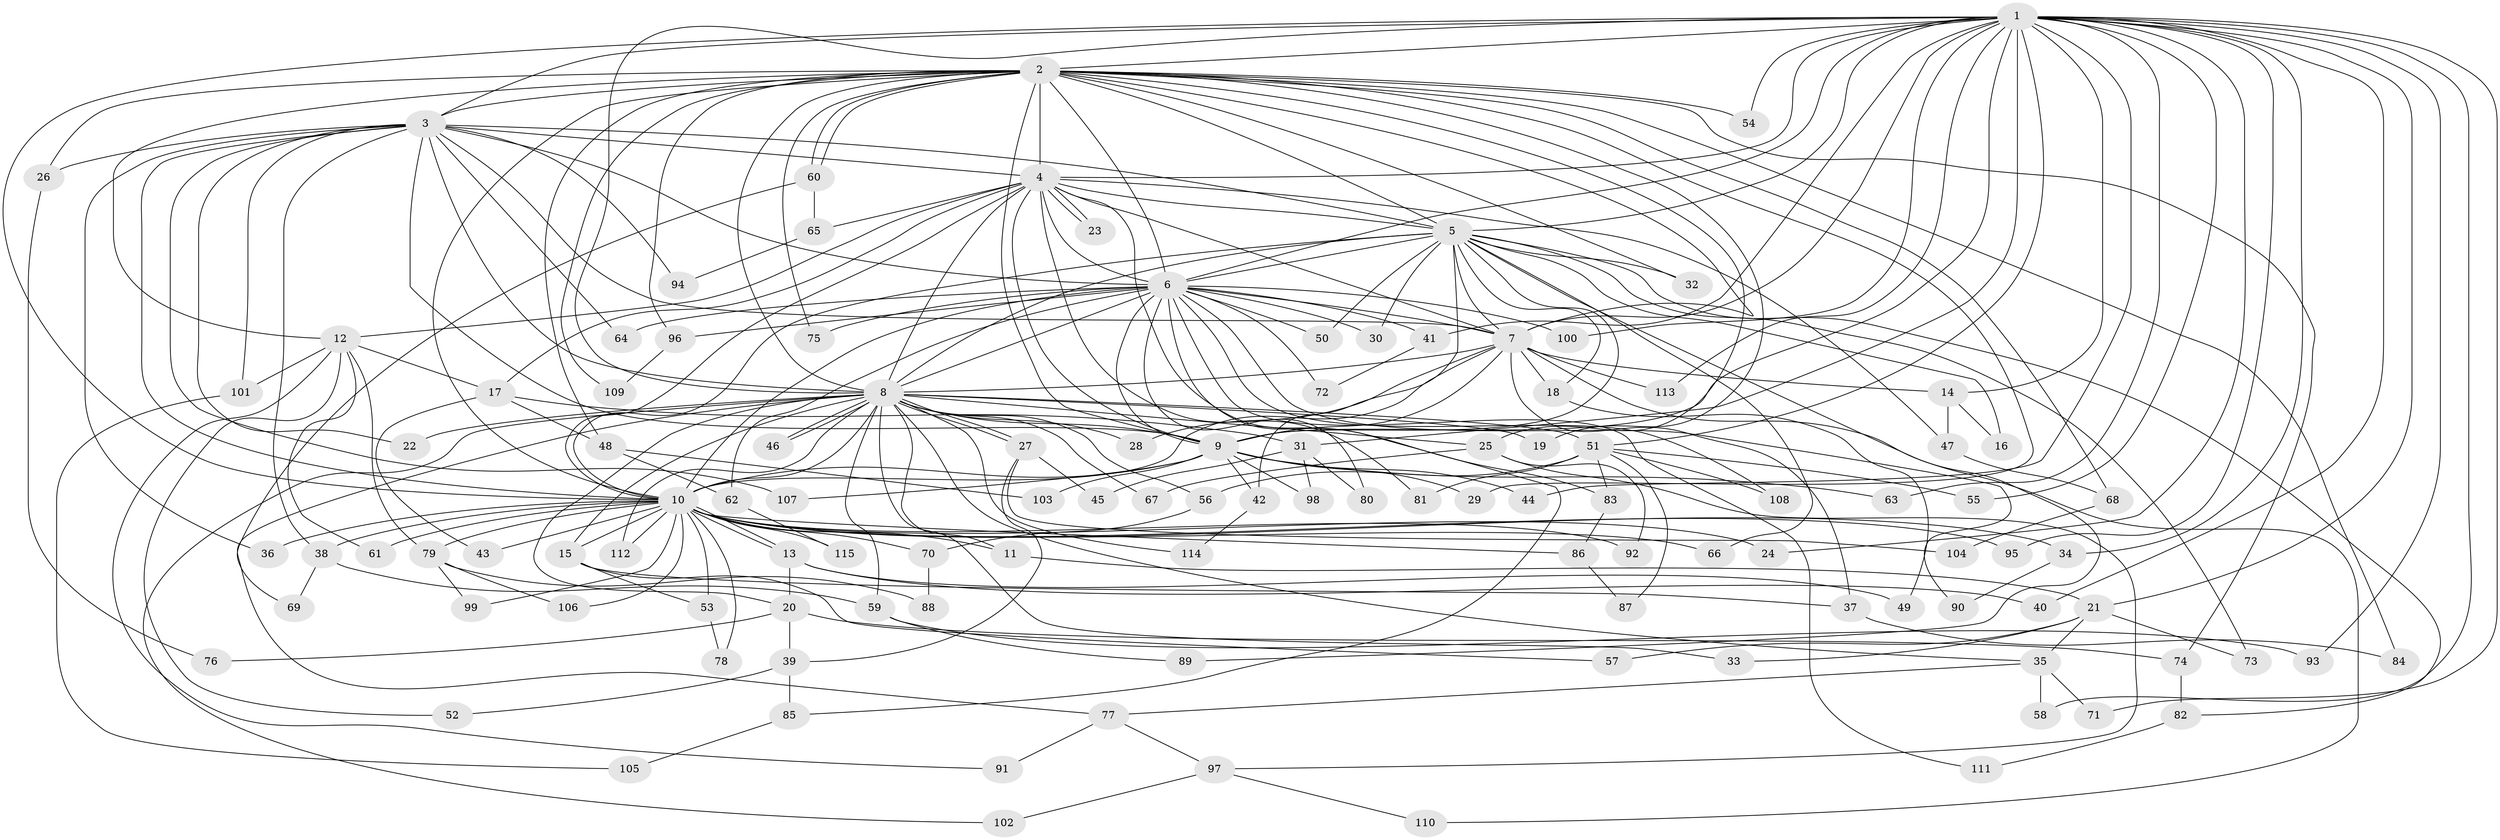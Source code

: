 // coarse degree distribution, {19: 0.029411764705882353, 14: 0.029411764705882353, 21: 0.029411764705882353, 10: 0.029411764705882353, 18: 0.029411764705882353, 7: 0.08823529411764706, 4: 0.11764705882352941, 3: 0.11764705882352941, 2: 0.4117647058823529, 6: 0.029411764705882353, 1: 0.058823529411764705, 5: 0.029411764705882353}
// Generated by graph-tools (version 1.1) at 2025/17/03/04/25 18:17:52]
// undirected, 115 vertices, 255 edges
graph export_dot {
graph [start="1"]
  node [color=gray90,style=filled];
  1;
  2;
  3;
  4;
  5;
  6;
  7;
  8;
  9;
  10;
  11;
  12;
  13;
  14;
  15;
  16;
  17;
  18;
  19;
  20;
  21;
  22;
  23;
  24;
  25;
  26;
  27;
  28;
  29;
  30;
  31;
  32;
  33;
  34;
  35;
  36;
  37;
  38;
  39;
  40;
  41;
  42;
  43;
  44;
  45;
  46;
  47;
  48;
  49;
  50;
  51;
  52;
  53;
  54;
  55;
  56;
  57;
  58;
  59;
  60;
  61;
  62;
  63;
  64;
  65;
  66;
  67;
  68;
  69;
  70;
  71;
  72;
  73;
  74;
  75;
  76;
  77;
  78;
  79;
  80;
  81;
  82;
  83;
  84;
  85;
  86;
  87;
  88;
  89;
  90;
  91;
  92;
  93;
  94;
  95;
  96;
  97;
  98;
  99;
  100;
  101;
  102;
  103;
  104;
  105;
  106;
  107;
  108;
  109;
  110;
  111;
  112;
  113;
  114;
  115;
  1 -- 2;
  1 -- 3;
  1 -- 4;
  1 -- 5;
  1 -- 6;
  1 -- 7;
  1 -- 8;
  1 -- 9;
  1 -- 10;
  1 -- 14;
  1 -- 21;
  1 -- 24;
  1 -- 31;
  1 -- 34;
  1 -- 40;
  1 -- 41;
  1 -- 44;
  1 -- 51;
  1 -- 54;
  1 -- 55;
  1 -- 58;
  1 -- 63;
  1 -- 71;
  1 -- 93;
  1 -- 95;
  1 -- 100;
  1 -- 113;
  2 -- 3;
  2 -- 4;
  2 -- 5;
  2 -- 6;
  2 -- 7;
  2 -- 8;
  2 -- 9;
  2 -- 10;
  2 -- 12;
  2 -- 19;
  2 -- 25;
  2 -- 26;
  2 -- 29;
  2 -- 32;
  2 -- 48;
  2 -- 54;
  2 -- 60;
  2 -- 60;
  2 -- 68;
  2 -- 74;
  2 -- 75;
  2 -- 84;
  2 -- 96;
  2 -- 109;
  3 -- 4;
  3 -- 5;
  3 -- 6;
  3 -- 7;
  3 -- 8;
  3 -- 9;
  3 -- 10;
  3 -- 22;
  3 -- 26;
  3 -- 36;
  3 -- 38;
  3 -- 64;
  3 -- 94;
  3 -- 101;
  3 -- 107;
  4 -- 5;
  4 -- 6;
  4 -- 7;
  4 -- 8;
  4 -- 9;
  4 -- 10;
  4 -- 12;
  4 -- 17;
  4 -- 23;
  4 -- 23;
  4 -- 47;
  4 -- 65;
  4 -- 81;
  4 -- 83;
  5 -- 6;
  5 -- 7;
  5 -- 8;
  5 -- 9;
  5 -- 10;
  5 -- 16;
  5 -- 18;
  5 -- 30;
  5 -- 32;
  5 -- 42;
  5 -- 50;
  5 -- 66;
  5 -- 73;
  5 -- 82;
  5 -- 89;
  6 -- 7;
  6 -- 8;
  6 -- 9;
  6 -- 10;
  6 -- 30;
  6 -- 41;
  6 -- 50;
  6 -- 62;
  6 -- 64;
  6 -- 72;
  6 -- 75;
  6 -- 80;
  6 -- 85;
  6 -- 90;
  6 -- 96;
  6 -- 100;
  6 -- 108;
  6 -- 111;
  7 -- 8;
  7 -- 9;
  7 -- 10;
  7 -- 14;
  7 -- 18;
  7 -- 28;
  7 -- 37;
  7 -- 110;
  7 -- 113;
  8 -- 9;
  8 -- 10;
  8 -- 11;
  8 -- 15;
  8 -- 19;
  8 -- 20;
  8 -- 22;
  8 -- 25;
  8 -- 27;
  8 -- 27;
  8 -- 28;
  8 -- 33;
  8 -- 35;
  8 -- 46;
  8 -- 46;
  8 -- 51;
  8 -- 56;
  8 -- 59;
  8 -- 67;
  8 -- 77;
  8 -- 102;
  8 -- 112;
  8 -- 114;
  9 -- 10;
  9 -- 29;
  9 -- 42;
  9 -- 44;
  9 -- 63;
  9 -- 98;
  9 -- 103;
  9 -- 107;
  10 -- 11;
  10 -- 13;
  10 -- 13;
  10 -- 15;
  10 -- 24;
  10 -- 34;
  10 -- 36;
  10 -- 38;
  10 -- 43;
  10 -- 53;
  10 -- 61;
  10 -- 66;
  10 -- 70;
  10 -- 78;
  10 -- 79;
  10 -- 86;
  10 -- 92;
  10 -- 95;
  10 -- 99;
  10 -- 106;
  10 -- 112;
  10 -- 115;
  11 -- 21;
  12 -- 17;
  12 -- 52;
  12 -- 61;
  12 -- 79;
  12 -- 91;
  12 -- 101;
  13 -- 20;
  13 -- 40;
  13 -- 49;
  14 -- 16;
  14 -- 47;
  15 -- 37;
  15 -- 53;
  15 -- 57;
  17 -- 31;
  17 -- 43;
  17 -- 48;
  18 -- 49;
  20 -- 39;
  20 -- 74;
  20 -- 76;
  21 -- 33;
  21 -- 35;
  21 -- 57;
  21 -- 73;
  25 -- 67;
  25 -- 92;
  25 -- 97;
  26 -- 76;
  27 -- 39;
  27 -- 45;
  27 -- 104;
  31 -- 45;
  31 -- 80;
  31 -- 98;
  34 -- 90;
  35 -- 58;
  35 -- 71;
  35 -- 77;
  37 -- 84;
  38 -- 59;
  38 -- 69;
  39 -- 52;
  39 -- 85;
  41 -- 72;
  42 -- 114;
  47 -- 68;
  48 -- 62;
  48 -- 103;
  51 -- 55;
  51 -- 56;
  51 -- 81;
  51 -- 83;
  51 -- 87;
  51 -- 108;
  53 -- 78;
  56 -- 70;
  59 -- 89;
  59 -- 93;
  60 -- 65;
  60 -- 69;
  62 -- 115;
  65 -- 94;
  68 -- 104;
  70 -- 88;
  74 -- 82;
  77 -- 91;
  77 -- 97;
  79 -- 88;
  79 -- 99;
  79 -- 106;
  82 -- 111;
  83 -- 86;
  85 -- 105;
  86 -- 87;
  96 -- 109;
  97 -- 102;
  97 -- 110;
  101 -- 105;
}
